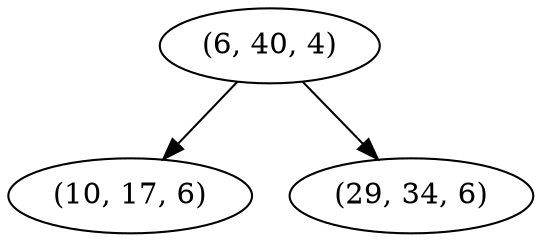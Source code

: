 digraph tree {
    "(6, 40, 4)";
    "(10, 17, 6)";
    "(29, 34, 6)";
    "(6, 40, 4)" -> "(10, 17, 6)";
    "(6, 40, 4)" -> "(29, 34, 6)";
}
